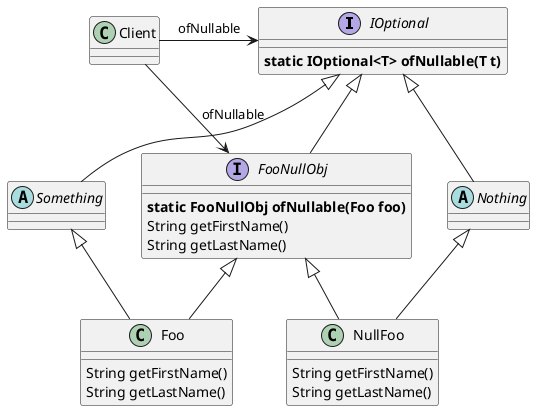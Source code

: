 @startuml

interface IOptional{
    <B>static IOptional<T> ofNullable(T t)
}
abstract class Something
abstract class Nothing
interface FooNullObj{
    <B>static FooNullObj ofNullable(Foo foo)
    String getFirstName()
    String getLastName()
}
class Foo {
    String getFirstName()
        String getLastName()
}
class NullFoo {
    String getFirstName()
    String getLastName()
}

IOptional <|-- Something
IOptional <|-- Nothing
IOptional <|-- FooNullObj
FooNullObj <|-- Foo
Something <|-- Foo
FooNullObj <|-- NullFoo
Nothing <|-- NullFoo
Client -> IOptional: ofNullable
Client -> FooNullObj: ofNullable
@enduml